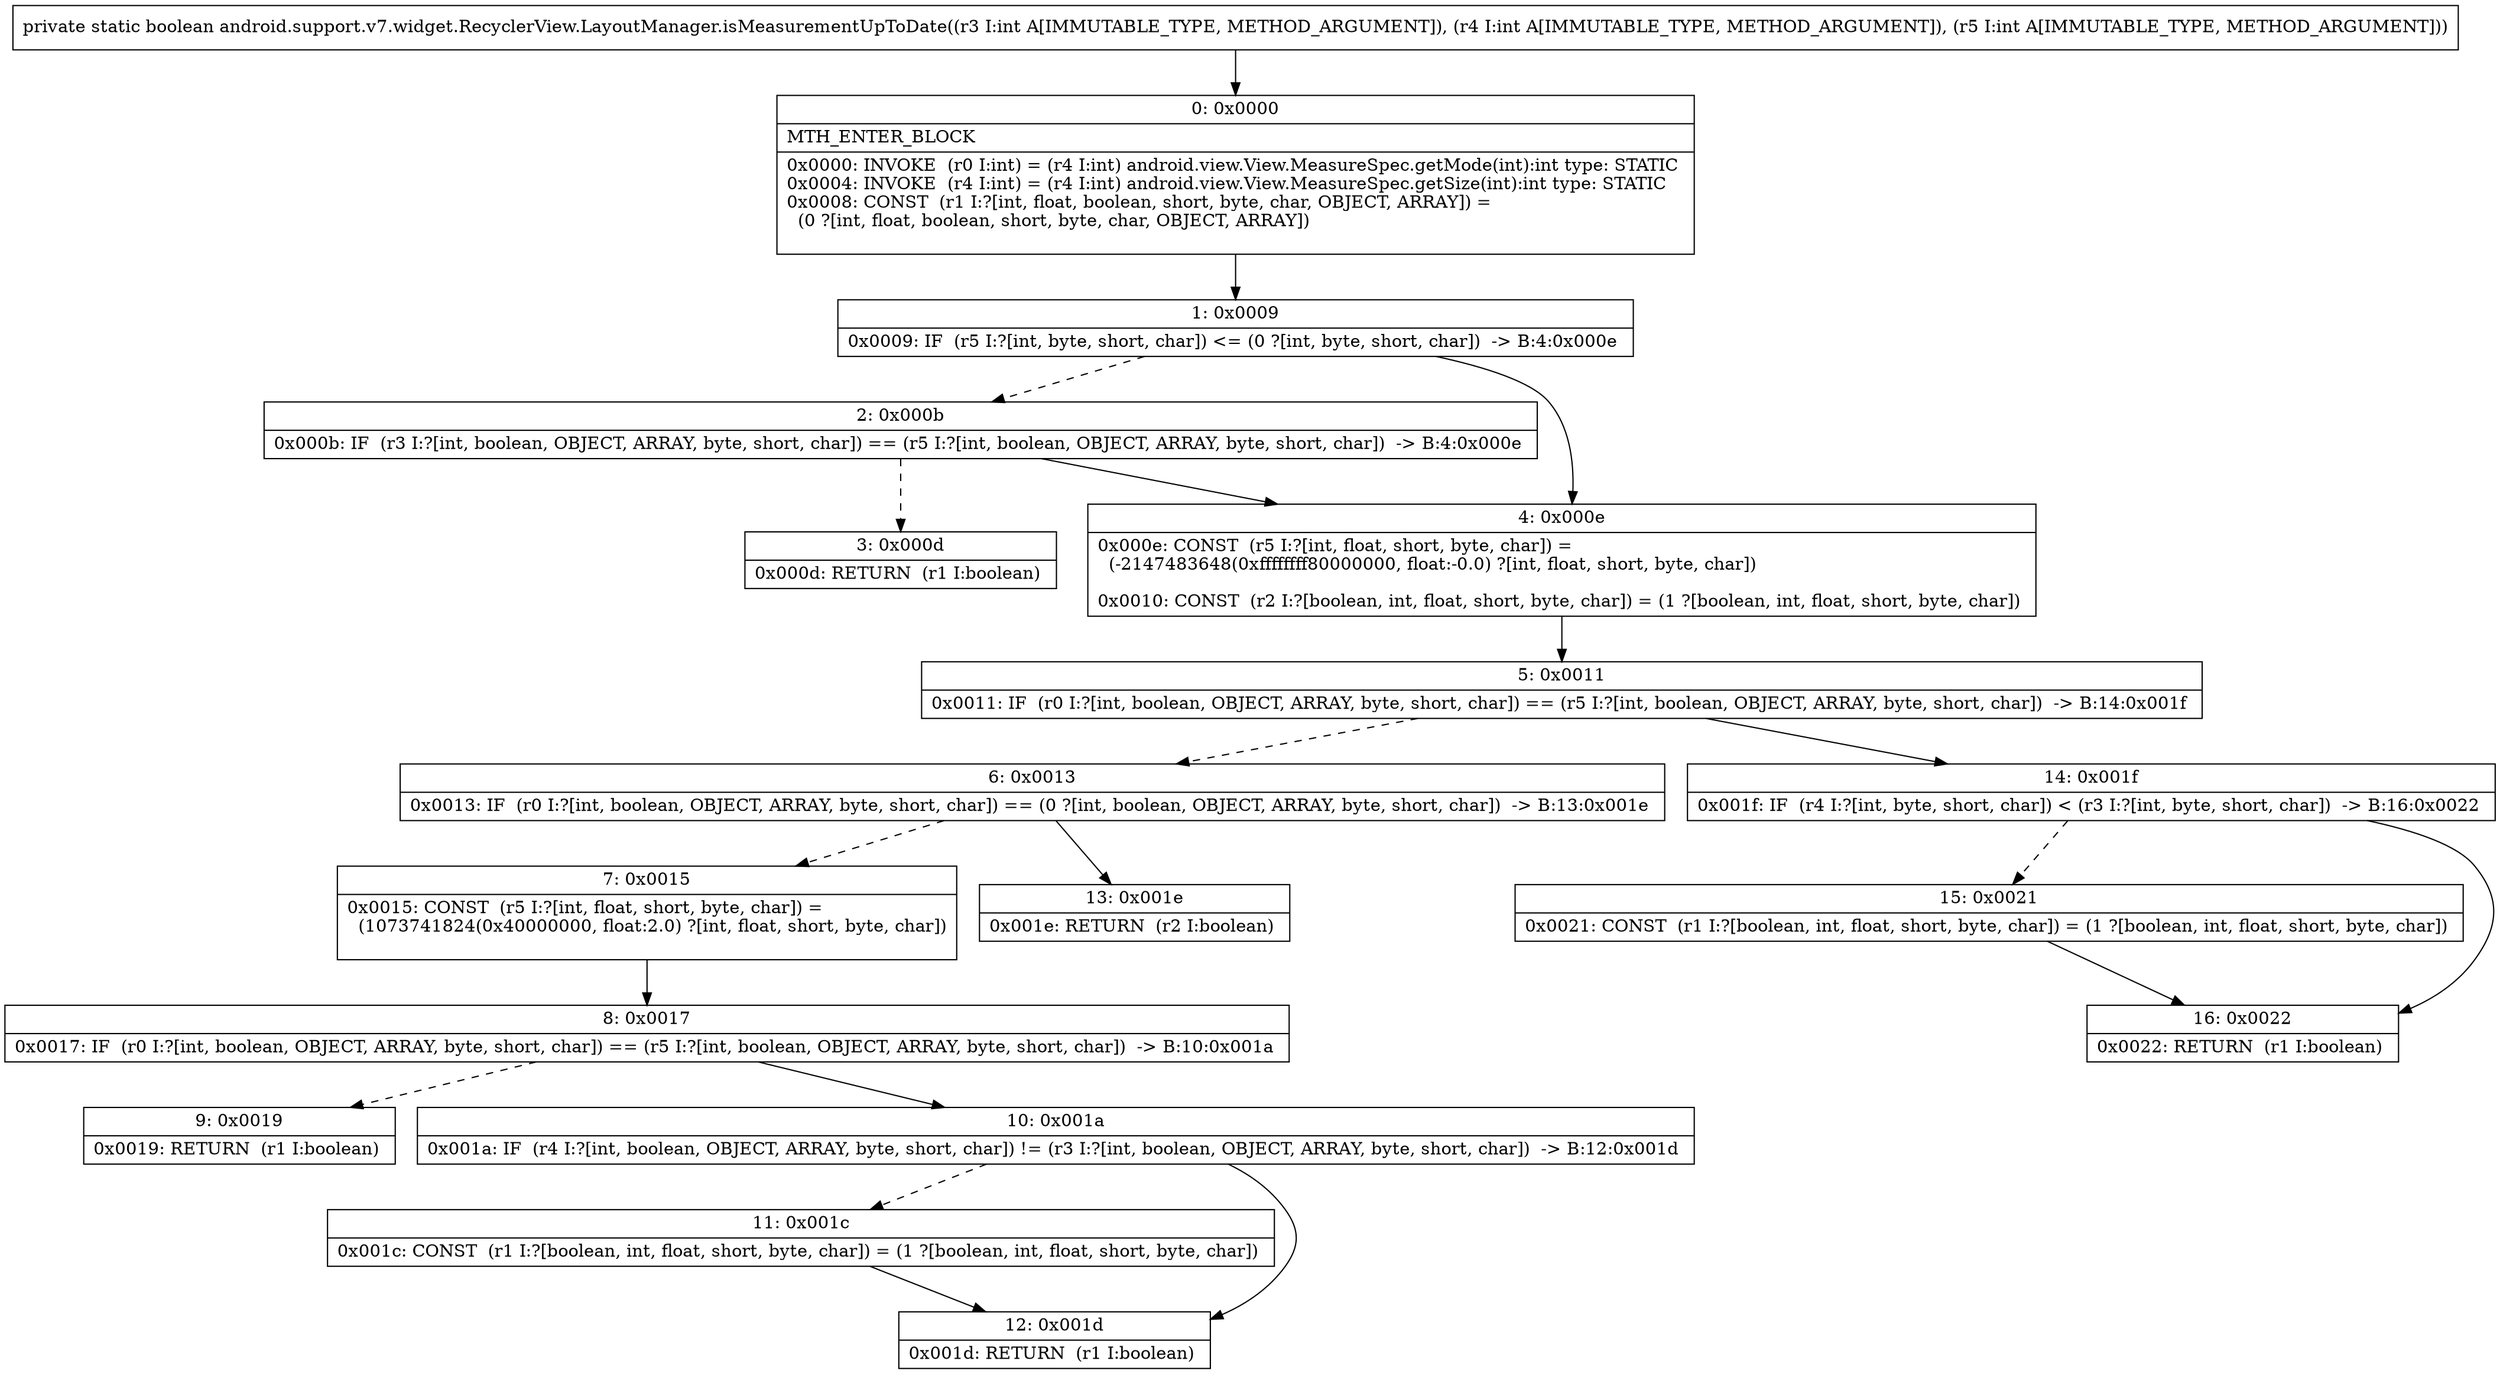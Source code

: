 digraph "CFG forandroid.support.v7.widget.RecyclerView.LayoutManager.isMeasurementUpToDate(III)Z" {
Node_0 [shape=record,label="{0\:\ 0x0000|MTH_ENTER_BLOCK\l|0x0000: INVOKE  (r0 I:int) = (r4 I:int) android.view.View.MeasureSpec.getMode(int):int type: STATIC \l0x0004: INVOKE  (r4 I:int) = (r4 I:int) android.view.View.MeasureSpec.getSize(int):int type: STATIC \l0x0008: CONST  (r1 I:?[int, float, boolean, short, byte, char, OBJECT, ARRAY]) = \l  (0 ?[int, float, boolean, short, byte, char, OBJECT, ARRAY])\l \l}"];
Node_1 [shape=record,label="{1\:\ 0x0009|0x0009: IF  (r5 I:?[int, byte, short, char]) \<= (0 ?[int, byte, short, char])  \-\> B:4:0x000e \l}"];
Node_2 [shape=record,label="{2\:\ 0x000b|0x000b: IF  (r3 I:?[int, boolean, OBJECT, ARRAY, byte, short, char]) == (r5 I:?[int, boolean, OBJECT, ARRAY, byte, short, char])  \-\> B:4:0x000e \l}"];
Node_3 [shape=record,label="{3\:\ 0x000d|0x000d: RETURN  (r1 I:boolean) \l}"];
Node_4 [shape=record,label="{4\:\ 0x000e|0x000e: CONST  (r5 I:?[int, float, short, byte, char]) = \l  (\-2147483648(0xffffffff80000000, float:\-0.0) ?[int, float, short, byte, char])\l \l0x0010: CONST  (r2 I:?[boolean, int, float, short, byte, char]) = (1 ?[boolean, int, float, short, byte, char]) \l}"];
Node_5 [shape=record,label="{5\:\ 0x0011|0x0011: IF  (r0 I:?[int, boolean, OBJECT, ARRAY, byte, short, char]) == (r5 I:?[int, boolean, OBJECT, ARRAY, byte, short, char])  \-\> B:14:0x001f \l}"];
Node_6 [shape=record,label="{6\:\ 0x0013|0x0013: IF  (r0 I:?[int, boolean, OBJECT, ARRAY, byte, short, char]) == (0 ?[int, boolean, OBJECT, ARRAY, byte, short, char])  \-\> B:13:0x001e \l}"];
Node_7 [shape=record,label="{7\:\ 0x0015|0x0015: CONST  (r5 I:?[int, float, short, byte, char]) = \l  (1073741824(0x40000000, float:2.0) ?[int, float, short, byte, char])\l \l}"];
Node_8 [shape=record,label="{8\:\ 0x0017|0x0017: IF  (r0 I:?[int, boolean, OBJECT, ARRAY, byte, short, char]) == (r5 I:?[int, boolean, OBJECT, ARRAY, byte, short, char])  \-\> B:10:0x001a \l}"];
Node_9 [shape=record,label="{9\:\ 0x0019|0x0019: RETURN  (r1 I:boolean) \l}"];
Node_10 [shape=record,label="{10\:\ 0x001a|0x001a: IF  (r4 I:?[int, boolean, OBJECT, ARRAY, byte, short, char]) != (r3 I:?[int, boolean, OBJECT, ARRAY, byte, short, char])  \-\> B:12:0x001d \l}"];
Node_11 [shape=record,label="{11\:\ 0x001c|0x001c: CONST  (r1 I:?[boolean, int, float, short, byte, char]) = (1 ?[boolean, int, float, short, byte, char]) \l}"];
Node_12 [shape=record,label="{12\:\ 0x001d|0x001d: RETURN  (r1 I:boolean) \l}"];
Node_13 [shape=record,label="{13\:\ 0x001e|0x001e: RETURN  (r2 I:boolean) \l}"];
Node_14 [shape=record,label="{14\:\ 0x001f|0x001f: IF  (r4 I:?[int, byte, short, char]) \< (r3 I:?[int, byte, short, char])  \-\> B:16:0x0022 \l}"];
Node_15 [shape=record,label="{15\:\ 0x0021|0x0021: CONST  (r1 I:?[boolean, int, float, short, byte, char]) = (1 ?[boolean, int, float, short, byte, char]) \l}"];
Node_16 [shape=record,label="{16\:\ 0x0022|0x0022: RETURN  (r1 I:boolean) \l}"];
MethodNode[shape=record,label="{private static boolean android.support.v7.widget.RecyclerView.LayoutManager.isMeasurementUpToDate((r3 I:int A[IMMUTABLE_TYPE, METHOD_ARGUMENT]), (r4 I:int A[IMMUTABLE_TYPE, METHOD_ARGUMENT]), (r5 I:int A[IMMUTABLE_TYPE, METHOD_ARGUMENT])) }"];
MethodNode -> Node_0;
Node_0 -> Node_1;
Node_1 -> Node_2[style=dashed];
Node_1 -> Node_4;
Node_2 -> Node_3[style=dashed];
Node_2 -> Node_4;
Node_4 -> Node_5;
Node_5 -> Node_6[style=dashed];
Node_5 -> Node_14;
Node_6 -> Node_7[style=dashed];
Node_6 -> Node_13;
Node_7 -> Node_8;
Node_8 -> Node_9[style=dashed];
Node_8 -> Node_10;
Node_10 -> Node_11[style=dashed];
Node_10 -> Node_12;
Node_11 -> Node_12;
Node_14 -> Node_15[style=dashed];
Node_14 -> Node_16;
Node_15 -> Node_16;
}

